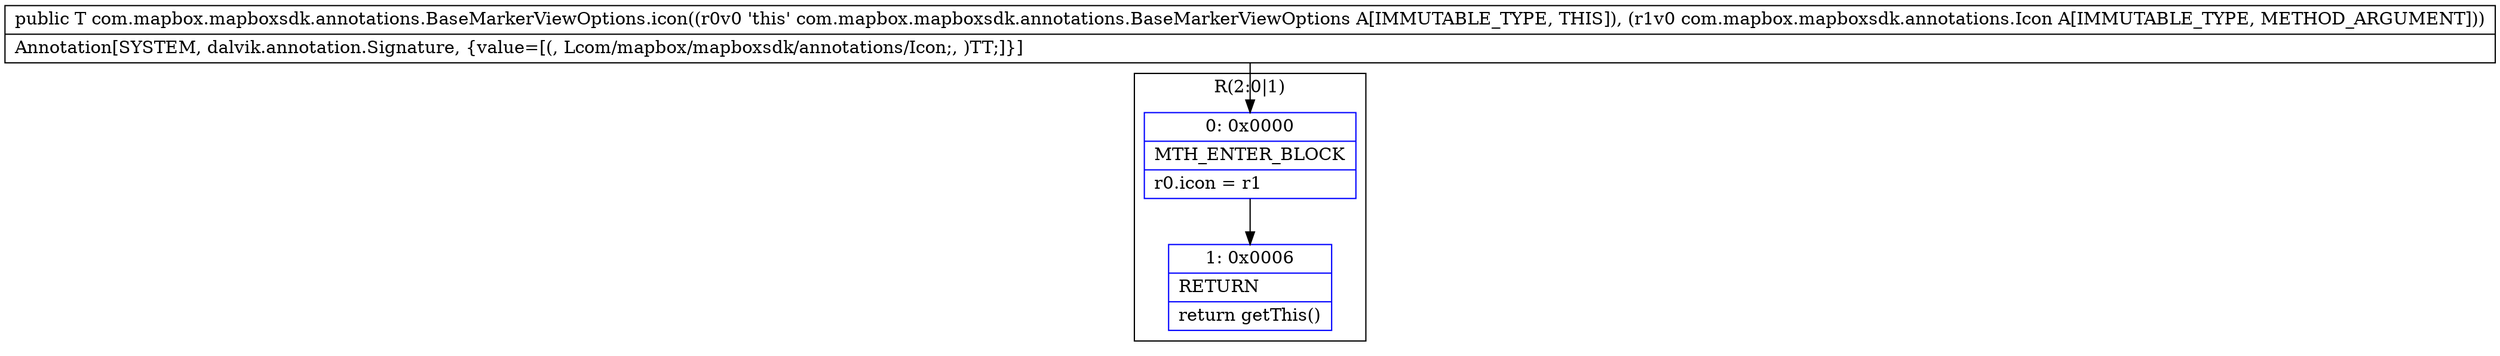 digraph "CFG forcom.mapbox.mapboxsdk.annotations.BaseMarkerViewOptions.icon(Lcom\/mapbox\/mapboxsdk\/annotations\/Icon;)Lcom\/mapbox\/mapboxsdk\/annotations\/BaseMarkerViewOptions;" {
subgraph cluster_Region_264957556 {
label = "R(2:0|1)";
node [shape=record,color=blue];
Node_0 [shape=record,label="{0\:\ 0x0000|MTH_ENTER_BLOCK\l|r0.icon = r1\l}"];
Node_1 [shape=record,label="{1\:\ 0x0006|RETURN\l|return getThis()\l}"];
}
MethodNode[shape=record,label="{public T com.mapbox.mapboxsdk.annotations.BaseMarkerViewOptions.icon((r0v0 'this' com.mapbox.mapboxsdk.annotations.BaseMarkerViewOptions A[IMMUTABLE_TYPE, THIS]), (r1v0 com.mapbox.mapboxsdk.annotations.Icon A[IMMUTABLE_TYPE, METHOD_ARGUMENT]))  | Annotation[SYSTEM, dalvik.annotation.Signature, \{value=[(, Lcom\/mapbox\/mapboxsdk\/annotations\/Icon;, )TT;]\}]\l}"];
MethodNode -> Node_0;
Node_0 -> Node_1;
}


